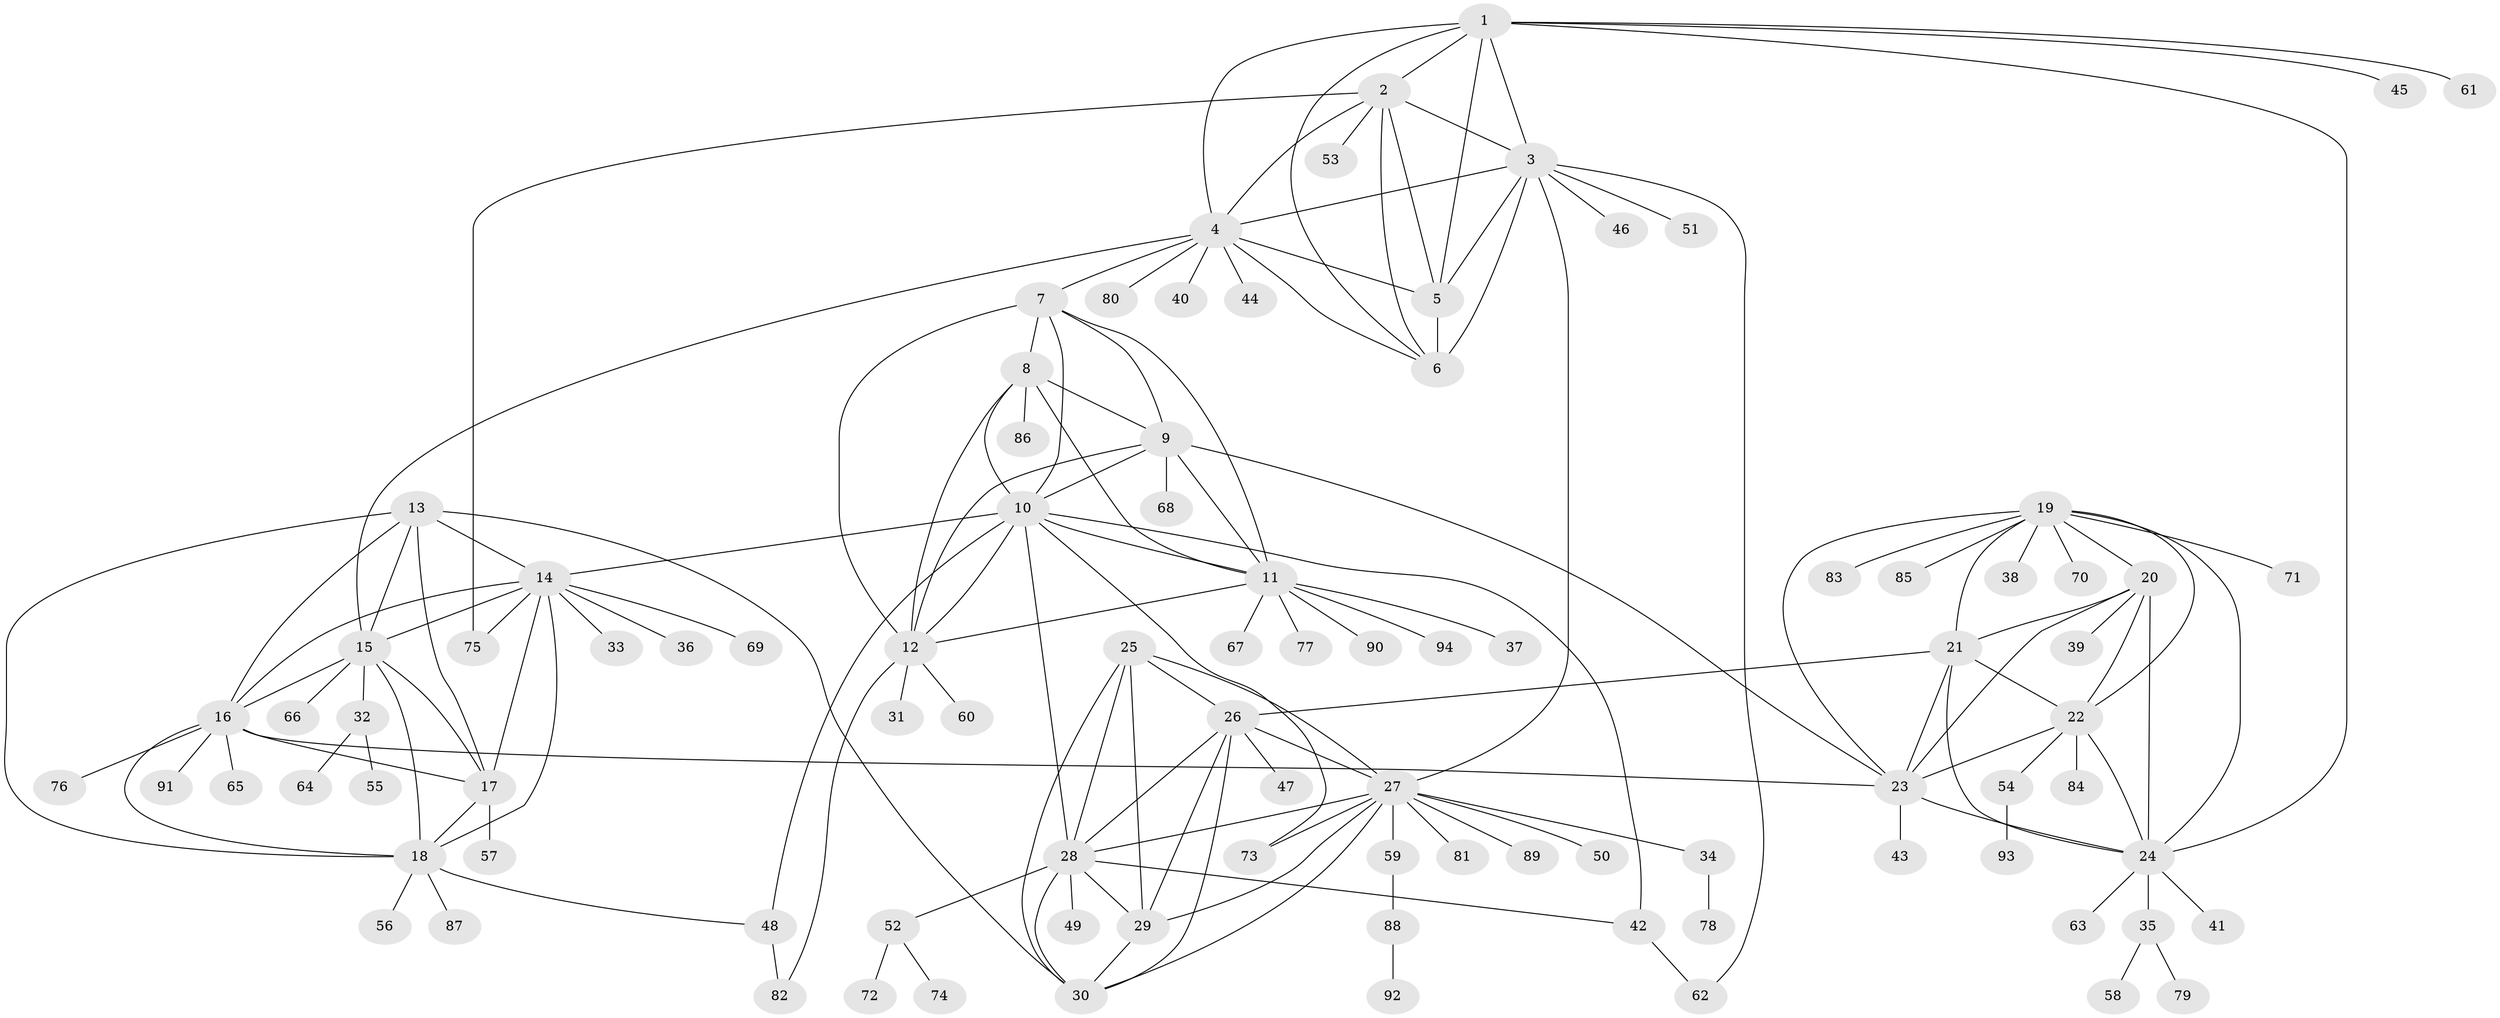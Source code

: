 // original degree distribution, {9: 0.045112781954887216, 8: 0.03759398496240601, 10: 0.03007518796992481, 11: 0.03759398496240601, 5: 0.015037593984962405, 7: 0.05263157894736842, 13: 0.007518796992481203, 1: 0.6390977443609023, 3: 0.045112781954887216, 2: 0.09022556390977443}
// Generated by graph-tools (version 1.1) at 2025/52/03/04/25 22:52:13]
// undirected, 94 vertices, 155 edges
graph export_dot {
  node [color=gray90,style=filled];
  1;
  2;
  3;
  4;
  5;
  6;
  7;
  8;
  9;
  10;
  11;
  12;
  13;
  14;
  15;
  16;
  17;
  18;
  19;
  20;
  21;
  22;
  23;
  24;
  25;
  26;
  27;
  28;
  29;
  30;
  31;
  32;
  33;
  34;
  35;
  36;
  37;
  38;
  39;
  40;
  41;
  42;
  43;
  44;
  45;
  46;
  47;
  48;
  49;
  50;
  51;
  52;
  53;
  54;
  55;
  56;
  57;
  58;
  59;
  60;
  61;
  62;
  63;
  64;
  65;
  66;
  67;
  68;
  69;
  70;
  71;
  72;
  73;
  74;
  75;
  76;
  77;
  78;
  79;
  80;
  81;
  82;
  83;
  84;
  85;
  86;
  87;
  88;
  89;
  90;
  91;
  92;
  93;
  94;
  1 -- 2 [weight=1.0];
  1 -- 3 [weight=1.0];
  1 -- 4 [weight=1.0];
  1 -- 5 [weight=1.0];
  1 -- 6 [weight=1.0];
  1 -- 24 [weight=1.0];
  1 -- 45 [weight=1.0];
  1 -- 61 [weight=1.0];
  2 -- 3 [weight=1.0];
  2 -- 4 [weight=1.0];
  2 -- 5 [weight=1.0];
  2 -- 6 [weight=1.0];
  2 -- 53 [weight=1.0];
  2 -- 75 [weight=1.0];
  3 -- 4 [weight=1.0];
  3 -- 5 [weight=1.0];
  3 -- 6 [weight=1.0];
  3 -- 27 [weight=1.0];
  3 -- 46 [weight=1.0];
  3 -- 51 [weight=1.0];
  3 -- 62 [weight=1.0];
  4 -- 5 [weight=1.0];
  4 -- 6 [weight=1.0];
  4 -- 7 [weight=1.0];
  4 -- 15 [weight=1.0];
  4 -- 40 [weight=1.0];
  4 -- 44 [weight=1.0];
  4 -- 80 [weight=1.0];
  5 -- 6 [weight=3.0];
  7 -- 8 [weight=1.0];
  7 -- 9 [weight=1.0];
  7 -- 10 [weight=1.0];
  7 -- 11 [weight=1.0];
  7 -- 12 [weight=1.0];
  8 -- 9 [weight=1.0];
  8 -- 10 [weight=1.0];
  8 -- 11 [weight=1.0];
  8 -- 12 [weight=1.0];
  8 -- 86 [weight=1.0];
  9 -- 10 [weight=1.0];
  9 -- 11 [weight=1.0];
  9 -- 12 [weight=1.0];
  9 -- 23 [weight=1.0];
  9 -- 68 [weight=1.0];
  10 -- 11 [weight=1.0];
  10 -- 12 [weight=1.0];
  10 -- 14 [weight=1.0];
  10 -- 28 [weight=1.0];
  10 -- 42 [weight=1.0];
  10 -- 48 [weight=1.0];
  10 -- 73 [weight=1.0];
  11 -- 12 [weight=1.0];
  11 -- 37 [weight=1.0];
  11 -- 67 [weight=1.0];
  11 -- 77 [weight=1.0];
  11 -- 90 [weight=1.0];
  11 -- 94 [weight=1.0];
  12 -- 31 [weight=1.0];
  12 -- 60 [weight=1.0];
  12 -- 82 [weight=1.0];
  13 -- 14 [weight=1.0];
  13 -- 15 [weight=1.0];
  13 -- 16 [weight=1.0];
  13 -- 17 [weight=1.0];
  13 -- 18 [weight=1.0];
  13 -- 30 [weight=1.0];
  14 -- 15 [weight=1.0];
  14 -- 16 [weight=1.0];
  14 -- 17 [weight=1.0];
  14 -- 18 [weight=1.0];
  14 -- 33 [weight=1.0];
  14 -- 36 [weight=1.0];
  14 -- 69 [weight=1.0];
  14 -- 75 [weight=1.0];
  15 -- 16 [weight=1.0];
  15 -- 17 [weight=1.0];
  15 -- 18 [weight=1.0];
  15 -- 32 [weight=1.0];
  15 -- 66 [weight=1.0];
  16 -- 17 [weight=1.0];
  16 -- 18 [weight=1.0];
  16 -- 23 [weight=1.0];
  16 -- 65 [weight=1.0];
  16 -- 76 [weight=1.0];
  16 -- 91 [weight=1.0];
  17 -- 18 [weight=1.0];
  17 -- 57 [weight=3.0];
  18 -- 48 [weight=1.0];
  18 -- 56 [weight=1.0];
  18 -- 87 [weight=1.0];
  19 -- 20 [weight=1.0];
  19 -- 21 [weight=1.0];
  19 -- 22 [weight=1.0];
  19 -- 23 [weight=1.0];
  19 -- 24 [weight=1.0];
  19 -- 38 [weight=1.0];
  19 -- 70 [weight=1.0];
  19 -- 71 [weight=1.0];
  19 -- 83 [weight=1.0];
  19 -- 85 [weight=1.0];
  20 -- 21 [weight=1.0];
  20 -- 22 [weight=1.0];
  20 -- 23 [weight=1.0];
  20 -- 24 [weight=1.0];
  20 -- 39 [weight=1.0];
  21 -- 22 [weight=1.0];
  21 -- 23 [weight=1.0];
  21 -- 24 [weight=1.0];
  21 -- 26 [weight=1.0];
  22 -- 23 [weight=1.0];
  22 -- 24 [weight=1.0];
  22 -- 54 [weight=1.0];
  22 -- 84 [weight=1.0];
  23 -- 24 [weight=1.0];
  23 -- 43 [weight=1.0];
  24 -- 35 [weight=1.0];
  24 -- 41 [weight=1.0];
  24 -- 63 [weight=1.0];
  25 -- 26 [weight=1.0];
  25 -- 27 [weight=1.0];
  25 -- 28 [weight=1.0];
  25 -- 29 [weight=2.0];
  25 -- 30 [weight=1.0];
  26 -- 27 [weight=1.0];
  26 -- 28 [weight=1.0];
  26 -- 29 [weight=1.0];
  26 -- 30 [weight=1.0];
  26 -- 47 [weight=1.0];
  27 -- 28 [weight=1.0];
  27 -- 29 [weight=1.0];
  27 -- 30 [weight=1.0];
  27 -- 34 [weight=1.0];
  27 -- 50 [weight=1.0];
  27 -- 59 [weight=1.0];
  27 -- 73 [weight=1.0];
  27 -- 81 [weight=1.0];
  27 -- 89 [weight=1.0];
  28 -- 29 [weight=1.0];
  28 -- 30 [weight=1.0];
  28 -- 42 [weight=1.0];
  28 -- 49 [weight=1.0];
  28 -- 52 [weight=1.0];
  29 -- 30 [weight=1.0];
  32 -- 55 [weight=1.0];
  32 -- 64 [weight=1.0];
  34 -- 78 [weight=1.0];
  35 -- 58 [weight=1.0];
  35 -- 79 [weight=1.0];
  42 -- 62 [weight=1.0];
  48 -- 82 [weight=1.0];
  52 -- 72 [weight=1.0];
  52 -- 74 [weight=1.0];
  54 -- 93 [weight=1.0];
  59 -- 88 [weight=1.0];
  88 -- 92 [weight=1.0];
}

